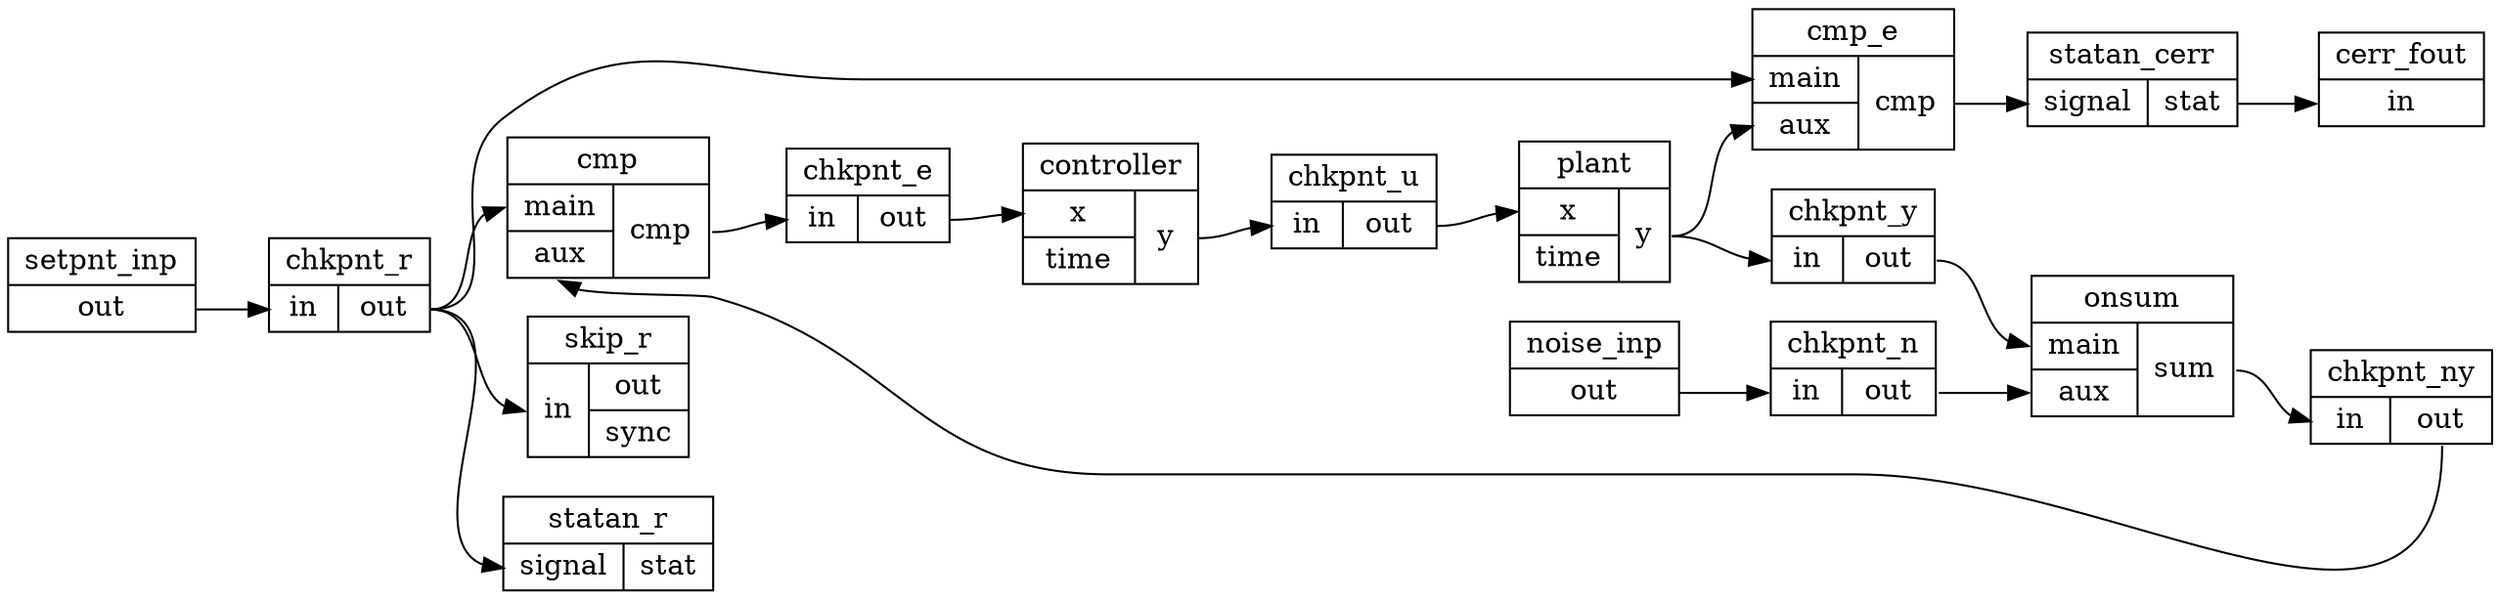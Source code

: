 digraph nncp0pn {
  graph [ rankdir = LR ] ;
  node [ shape = record ] ;

  setpnt_inp:out -> chkpnt_r:in ;
  setpnt_inp [
    label="setpnt_inp|{{<out>out}}"
  ] ;
  chkpnt_r [
    label="chkpnt_r|{{<in>in}|{<out>out}}"
  ] ;
  chkpnt_r:out -> cmp:main ;
  cmp [
    label="cmp|{{<main>main|<aux>aux}|{<cmp>cmp}}"
  ] ;
  cmp:cmp -> chkpnt_e:in ;
  chkpnt_e [
    label="chkpnt_e|{{<in>in}|{<out>out}}"
  ] ;
  chkpnt_e:out -> controller:x ;
  controller [
    label="controller|{{<x>x|<time>time}|{<y>y}}"
  ] ;
  controller:y -> chkpnt_u:in ;
  chkpnt_u [
    label="chkpnt_u|{{<in>in}|{<out>out}}"
  ] ;
  chkpnt_u:out -> plant:x ;
  plant [
    label="plant|{{<x>x|<time>time}|{<y>y}}"
  ] ;
  plant:y -> chkpnt_y:in ;
  chkpnt_y [
    label="chkpnt_y|{{<in>in}|{<out>out}}"
  ] ;
  chkpnt_y:out -> onsum:main ;
  onsum [
    label="onsum|{{<main>main|<aux>aux}|{<sum>sum}}"
  ] ;
  onsum:sum -> chkpnt_ny:in ;
  chkpnt_ny [
    label="chkpnt_ny|{{<in>in}|{<out>out}}"
  ] ;
  noise_inp:out -> chkpnt_n:in ;
  noise_inp [
    label="noise_inp|{{<out>out}}"
  ] ;
  chkpnt_n [
    label="chkpnt_n|{{<in>in}|{<out>out}}"
  ] ;
  chkpnt_ny:out -> cmp:aux ;
  chkpnt_n:out -> onsum:aux ;
  chkpnt_r:out -> cmp_e:main ;
  cmp_e [
    label="cmp_e|{{<main>main|<aux>aux}|{<cmp>cmp}}"
  ] ;
  plant:y -> cmp_e:aux ;
  cmp_e:cmp -> statan_cerr:signal ;
  statan_cerr [
    label="statan_cerr|{{<signal>signal}|{<stat>stat}}"
  ] ;
  statan_cerr:stat -> cerr_fout:in ;
  cerr_fout [
    label="cerr_fout|{{<in>in}}"
  ] ;
  chkpnt_r:out -> skip_r:in ;
  skip_r [
    label="skip_r|{{<in>in}|{<out>out|<sync>sync}}"
  ] ;
  chkpnt_r:out -> statan_r:signal ;
  statan_r [
    label="statan_r|{{<signal>signal}|{<stat>stat}}"
  ] ;
}
